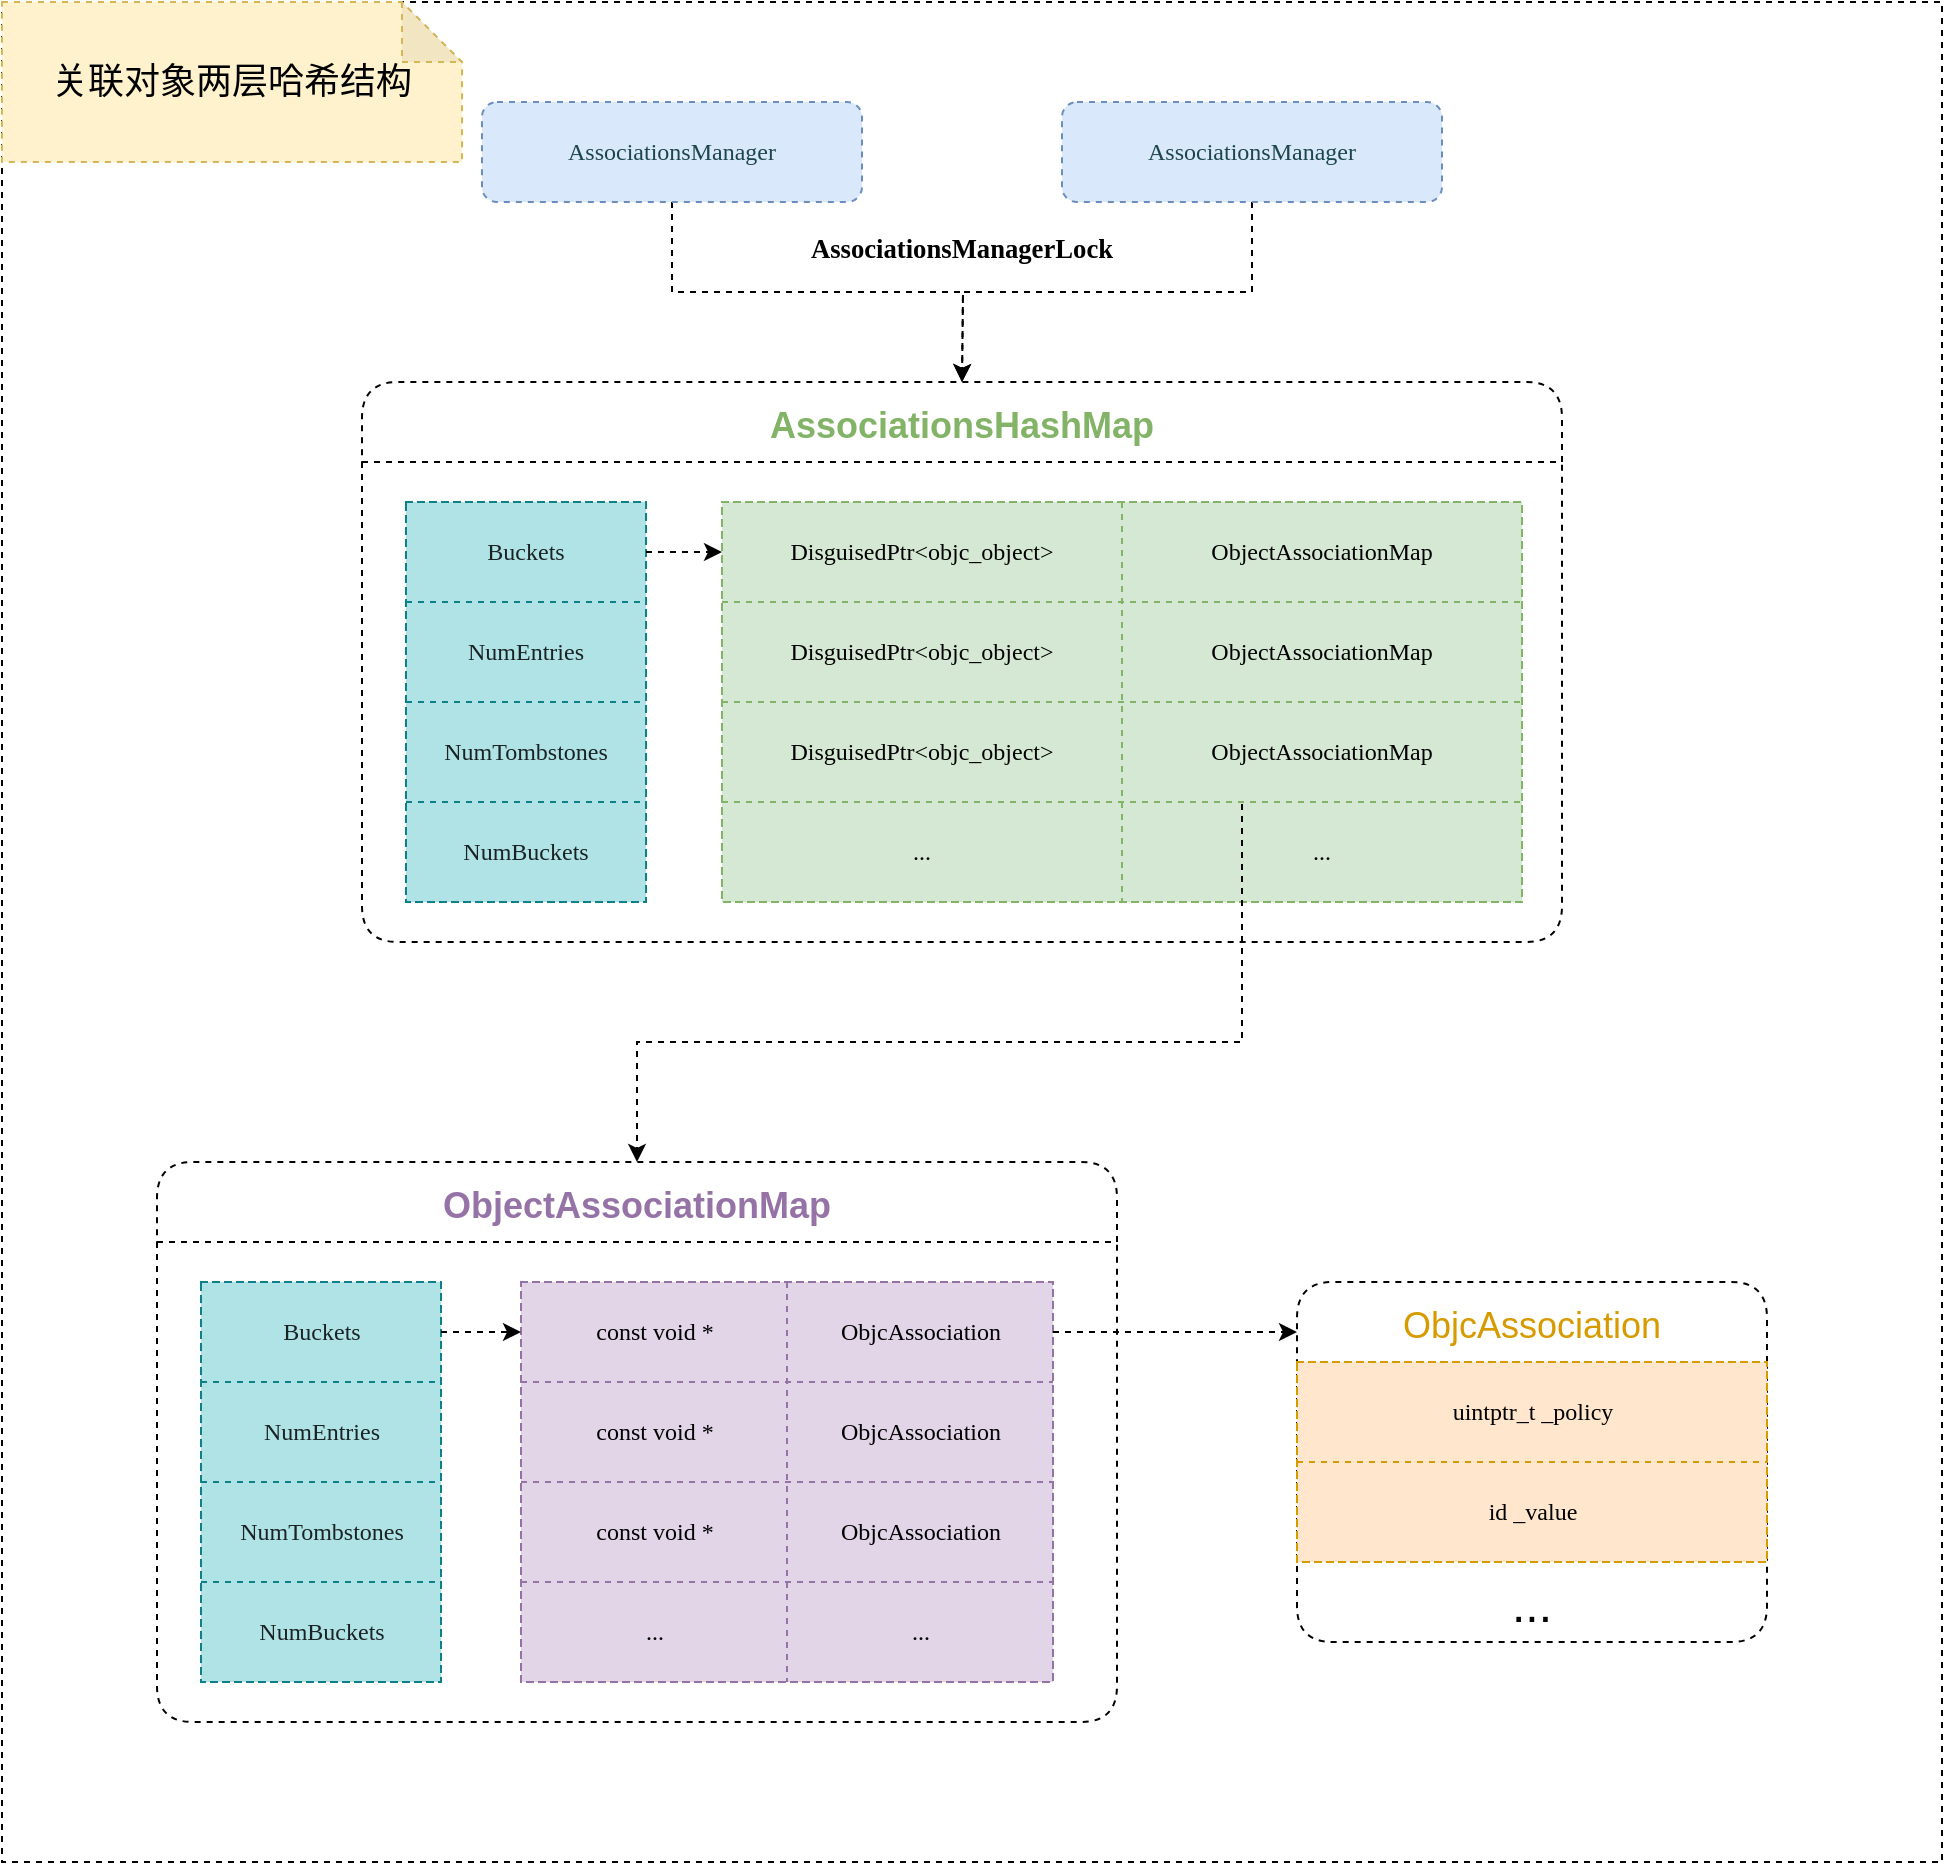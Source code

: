 <mxfile version="14.9.6" type="github">
  <diagram id="UmS1fxDkUaZMECidT8qE" name="Page-1">
    <mxGraphModel dx="1801" dy="894" grid="1" gridSize="10" guides="1" tooltips="1" connect="1" arrows="1" fold="1" page="1" pageScale="1" pageWidth="827" pageHeight="1169" math="0" shadow="0">
      <root>
        <mxCell id="0" />
        <mxCell id="1" parent="0" />
        <mxCell id="EnVg_M272rw2ftaHwwLu-437" value="" style="rounded=0;whiteSpace=wrap;html=1;shadow=0;sketch=0;fontSize=18;fontColor=#82B366;strokeColor=#000000;strokeWidth=1;fillColor=#ffffff;gradientColor=none;align=center;verticalAlign=middle;dashed=1;" parent="1" vertex="1">
          <mxGeometry x="-160" y="60" width="970" height="930" as="geometry" />
        </mxCell>
        <mxCell id="EnVg_M272rw2ftaHwwLu-316" style="edgeStyle=orthogonalEdgeStyle;rounded=0;orthogonalLoop=1;jettySize=auto;html=1;exitX=0.5;exitY=1;exitDx=0;exitDy=0;entryX=0.5;entryY=0;entryDx=0;entryDy=0;fontSize=24;fontColor=#000000;dashed=1;" parent="1" source="rByH--7hAePUcwmiLQku-1" edge="1">
          <mxGeometry relative="1" as="geometry">
            <mxPoint x="320" y="250" as="targetPoint" />
          </mxGeometry>
        </mxCell>
        <mxCell id="rByH--7hAePUcwmiLQku-1" value="&lt;p style=&quot;margin: 0px; font-stretch: normal; line-height: normal; font-family: menlo; color: rgb(28, 70, 74);&quot;&gt;AssociationsManager&lt;/p&gt;" style="whiteSpace=wrap;html=1;fillColor=#dae8fc;strokeColor=#6c8ebf;rounded=1;dashed=1;" parent="1" vertex="1">
          <mxGeometry x="80" y="110" width="190" height="50" as="geometry" />
        </mxCell>
        <mxCell id="EnVg_M272rw2ftaHwwLu-317" style="edgeStyle=orthogonalEdgeStyle;rounded=0;orthogonalLoop=1;jettySize=auto;html=1;exitX=0.5;exitY=1;exitDx=0;exitDy=0;fontSize=24;fontColor=#000000;dashed=1;" parent="1" source="rByH--7hAePUcwmiLQku-2" edge="1">
          <mxGeometry relative="1" as="geometry">
            <mxPoint x="320" y="250" as="targetPoint" />
          </mxGeometry>
        </mxCell>
        <mxCell id="rByH--7hAePUcwmiLQku-2" value="&lt;p style=&quot;margin: 0px; font-stretch: normal; line-height: normal; font-family: menlo; color: rgb(28, 70, 74);&quot;&gt;AssociationsManager&lt;/p&gt;" style="whiteSpace=wrap;html=1;fillColor=#dae8fc;strokeColor=#6c8ebf;rounded=1;dashed=1;" parent="1" vertex="1">
          <mxGeometry x="370" y="110" width="190" height="50" as="geometry" />
        </mxCell>
        <mxCell id="EnVg_M272rw2ftaHwwLu-318" value="&lt;div class=&quot;page&quot; title=&quot;Page 11&quot; style=&quot;&quot;&gt;&lt;div class=&quot;section&quot; style=&quot;&quot;&gt;&lt;div class=&quot;layoutArea&quot;&gt;&lt;div class=&quot;column&quot;&gt;&lt;pre&gt;&lt;span style=&quot;font-size: 10pt; font-family: menlo; font-weight: 700;&quot;&gt;AssociationsManagerLock&lt;br&gt;&lt;/span&gt;&lt;/pre&gt;&lt;/div&gt;&lt;/div&gt;&lt;/div&gt;&lt;/div&gt;" style="text;html=1;strokeColor=none;fillColor=none;align=center;verticalAlign=middle;whiteSpace=wrap;rounded=0;shadow=0;sketch=0;fontSize=24;dashed=1;" parent="1" vertex="1">
          <mxGeometry x="222" y="170" width="196" height="20" as="geometry" />
        </mxCell>
        <mxCell id="EnVg_M272rw2ftaHwwLu-344" value="ObjcAssociation" style="swimlane;fontStyle=0;childLayout=stackLayout;horizontal=1;startSize=40;horizontalStack=0;resizeParent=1;resizeParentMax=0;resizeLast=0;collapsible=1;marginBottom=0;rounded=1;fontSize=18;strokeColor=#000000;align=center;verticalAlign=middle;flipH=0;flipV=0;swimlaneFillColor=none;fillColor=none;swimlaneLine=0;dashed=1;fontColor=#D79B00;" parent="1" vertex="1">
          <mxGeometry x="487.5" y="700" width="235" height="180" as="geometry">
            <mxRectangle x="160" y="190" width="180" height="26" as="alternateBounds" />
          </mxGeometry>
        </mxCell>
        <mxCell id="EnVg_M272rw2ftaHwwLu-345" value="" style="shape=table;startSize=0;container=1;collapsible=0;childLayout=tableLayout;fillColor=#ffe6cc;strokeColor=#d79b00;dashed=1;" parent="EnVg_M272rw2ftaHwwLu-344" vertex="1">
          <mxGeometry y="40" width="235" height="100" as="geometry" />
        </mxCell>
        <mxCell id="EnVg_M272rw2ftaHwwLu-346" value="" style="shape=partialRectangle;collapsible=0;dropTarget=0;pointerEvents=0;fillColor=none;top=0;left=0;bottom=0;right=0;points=[[0,0.5],[1,0.5]];portConstraint=eastwest;dashed=1;" parent="EnVg_M272rw2ftaHwwLu-345" vertex="1">
          <mxGeometry width="235" height="50" as="geometry" />
        </mxCell>
        <mxCell id="EnVg_M272rw2ftaHwwLu-347" value="&lt;p style=&quot;margin: 0px; font-stretch: normal; line-height: normal; font-family: menlo;&quot;&gt;uintptr_t _policy&lt;/p&gt;" style="shape=partialRectangle;html=1;whiteSpace=wrap;connectable=0;overflow=hidden;fillColor=none;top=0;left=0;bottom=0;right=0;pointerEvents=1;dashed=1;" parent="EnVg_M272rw2ftaHwwLu-346" vertex="1">
          <mxGeometry width="235" height="50" as="geometry" />
        </mxCell>
        <mxCell id="EnVg_M272rw2ftaHwwLu-349" value="" style="shape=partialRectangle;collapsible=0;dropTarget=0;pointerEvents=0;fillColor=none;top=0;left=0;bottom=0;right=0;points=[[0,0.5],[1,0.5]];portConstraint=eastwest;dashed=1;" parent="EnVg_M272rw2ftaHwwLu-345" vertex="1">
          <mxGeometry y="50" width="235" height="50" as="geometry" />
        </mxCell>
        <mxCell id="EnVg_M272rw2ftaHwwLu-350" value="&lt;p style=&quot;margin: 0px; font-stretch: normal; line-height: normal; font-family: menlo;&quot;&gt;id _value&lt;/p&gt;" style="shape=partialRectangle;html=1;whiteSpace=wrap;connectable=0;overflow=hidden;top=0;left=0;bottom=0;right=0;pointerEvents=1;strokeColor=#36393d;fillColor=none;dashed=1;" parent="EnVg_M272rw2ftaHwwLu-349" vertex="1">
          <mxGeometry width="235" height="50" as="geometry" />
        </mxCell>
        <mxCell id="EnVg_M272rw2ftaHwwLu-355" value="..." style="text;strokeColor=none;fillColor=none;align=center;verticalAlign=top;spacingLeft=4;spacingRight=4;overflow=hidden;rotatable=0;points=[[0,0.5],[1,0.5]];portConstraint=eastwest;fontSize=24;horizontal=1;dashed=1;" parent="EnVg_M272rw2ftaHwwLu-344" vertex="1">
          <mxGeometry y="140" width="235" height="40" as="geometry" />
        </mxCell>
        <mxCell id="EnVg_M272rw2ftaHwwLu-379" value="ObjectAssociationMap" style="swimlane;rounded=1;shadow=0;sketch=0;fontSize=18;strokeWidth=1;gradientColor=none;align=center;verticalAlign=middle;html=0;startSize=40;fillColor=none;fontColor=#9673A6;dashed=1;" parent="1" vertex="1">
          <mxGeometry x="-82.5" y="640" width="480" height="280" as="geometry" />
        </mxCell>
        <mxCell id="EnVg_M272rw2ftaHwwLu-369" value="" style="shape=table;startSize=0;container=1;collapsible=0;childLayout=tableLayout;fillColor=#e1d5e7;strokeColor=#9673a6;dashed=1;" parent="EnVg_M272rw2ftaHwwLu-379" vertex="1">
          <mxGeometry x="182" y="60" width="266" height="200" as="geometry" />
        </mxCell>
        <mxCell id="EnVg_M272rw2ftaHwwLu-370" value="" style="shape=partialRectangle;collapsible=0;dropTarget=0;pointerEvents=0;fillColor=none;top=0;left=0;bottom=0;right=0;points=[[0,0.5],[1,0.5]];portConstraint=eastwest;dashed=1;" parent="EnVg_M272rw2ftaHwwLu-369" vertex="1">
          <mxGeometry width="266" height="50" as="geometry" />
        </mxCell>
        <mxCell id="EnVg_M272rw2ftaHwwLu-371" value="&lt;p style=&quot;margin: 0px ; font-stretch: normal ; line-height: normal ; font-family: &amp;#34;menlo&amp;#34;&quot;&gt;const void *&lt;/p&gt;" style="shape=partialRectangle;html=1;whiteSpace=wrap;connectable=0;overflow=hidden;fillColor=none;top=0;left=0;bottom=0;right=0;pointerEvents=1;dashed=1;" parent="EnVg_M272rw2ftaHwwLu-370" vertex="1">
          <mxGeometry width="133" height="50" as="geometry" />
        </mxCell>
        <mxCell id="EnVg_M272rw2ftaHwwLu-372" value="&lt;p style=&quot;margin: 0px ; font-stretch: normal ; line-height: normal ; font-family: &amp;#34;menlo&amp;#34;&quot;&gt;ObjcAssociation&lt;/p&gt;" style="shape=partialRectangle;html=1;whiteSpace=wrap;connectable=0;overflow=hidden;fillColor=none;top=0;left=0;bottom=0;right=0;pointerEvents=1;dashed=1;" parent="EnVg_M272rw2ftaHwwLu-370" vertex="1">
          <mxGeometry x="133" width="133" height="50" as="geometry" />
        </mxCell>
        <mxCell id="EnVg_M272rw2ftaHwwLu-373" value="" style="shape=partialRectangle;collapsible=0;dropTarget=0;pointerEvents=0;fillColor=none;top=0;left=0;bottom=0;right=0;points=[[0,0.5],[1,0.5]];portConstraint=eastwest;dashed=1;" parent="EnVg_M272rw2ftaHwwLu-369" vertex="1">
          <mxGeometry y="50" width="266" height="50" as="geometry" />
        </mxCell>
        <mxCell id="EnVg_M272rw2ftaHwwLu-374" value="&lt;span style=&quot;font-family: &amp;#34;menlo&amp;#34;&quot;&gt;const&lt;/span&gt;&lt;span style=&quot;font-family: &amp;#34;menlo&amp;#34;&quot;&gt;&amp;nbsp;&lt;/span&gt;&lt;span style=&quot;font-family: &amp;#34;menlo&amp;#34;&quot;&gt;void&lt;/span&gt;&lt;span style=&quot;font-family: &amp;#34;menlo&amp;#34;&quot;&gt;&amp;nbsp;*&lt;/span&gt;" style="shape=partialRectangle;html=1;whiteSpace=wrap;connectable=0;overflow=hidden;top=0;left=0;bottom=0;right=0;pointerEvents=1;strokeColor=#36393d;fillColor=none;dashed=1;" parent="EnVg_M272rw2ftaHwwLu-373" vertex="1">
          <mxGeometry width="133" height="50" as="geometry" />
        </mxCell>
        <mxCell id="EnVg_M272rw2ftaHwwLu-375" value="&lt;p style=&quot;margin: 0px ; font-stretch: normal ; line-height: normal ; font-family: &amp;#34;menlo&amp;#34; ; color: rgb(28 , 70 , 74)&quot;&gt;&lt;span style=&quot;color: rgb(0 , 0 , 0)&quot;&gt;ObjcAssociation&lt;/span&gt;&lt;br&gt;&lt;/p&gt;" style="shape=partialRectangle;html=1;whiteSpace=wrap;connectable=0;overflow=hidden;top=0;left=0;bottom=0;right=0;pointerEvents=1;strokeColor=#36393d;labelBorderColor=none;fillColor=none;dashed=1;" parent="EnVg_M272rw2ftaHwwLu-373" vertex="1">
          <mxGeometry x="133" width="133" height="50" as="geometry" />
        </mxCell>
        <mxCell id="EnVg_M272rw2ftaHwwLu-376" value="" style="shape=partialRectangle;collapsible=0;dropTarget=0;pointerEvents=0;fillColor=none;top=0;left=0;bottom=0;right=0;points=[[0,0.5],[1,0.5]];portConstraint=eastwest;dashed=1;" parent="EnVg_M272rw2ftaHwwLu-369" vertex="1">
          <mxGeometry y="100" width="266" height="50" as="geometry" />
        </mxCell>
        <mxCell id="EnVg_M272rw2ftaHwwLu-377" value="&lt;span style=&quot;font-family: &amp;#34;menlo&amp;#34;&quot;&gt;const&lt;/span&gt;&lt;span style=&quot;font-family: &amp;#34;menlo&amp;#34;&quot;&gt;&amp;nbsp;&lt;/span&gt;&lt;span style=&quot;font-family: &amp;#34;menlo&amp;#34;&quot;&gt;void&lt;/span&gt;&lt;span style=&quot;font-family: &amp;#34;menlo&amp;#34;&quot;&gt;&amp;nbsp;*&lt;/span&gt;" style="shape=partialRectangle;html=1;whiteSpace=wrap;connectable=0;overflow=hidden;fillColor=none;top=0;left=0;bottom=0;right=0;pointerEvents=1;dashed=1;" parent="EnVg_M272rw2ftaHwwLu-376" vertex="1">
          <mxGeometry width="133" height="50" as="geometry" />
        </mxCell>
        <mxCell id="EnVg_M272rw2ftaHwwLu-378" value="&lt;p style=&quot;margin: 0px ; font-stretch: normal ; line-height: normal ; font-family: &amp;#34;menlo&amp;#34; ; color: rgb(28 , 70 , 74)&quot;&gt;&lt;span style=&quot;color: rgb(0 , 0 , 0)&quot;&gt;ObjcAssociation&lt;/span&gt;&lt;br&gt;&lt;/p&gt;" style="shape=partialRectangle;html=1;whiteSpace=wrap;connectable=0;overflow=hidden;fillColor=none;top=0;left=0;bottom=0;right=0;pointerEvents=1;flipH=1;flipV=1;dashed=1;" parent="EnVg_M272rw2ftaHwwLu-376" vertex="1">
          <mxGeometry x="133" width="133" height="50" as="geometry" />
        </mxCell>
        <mxCell id="EnVg_M272rw2ftaHwwLu-402" style="shape=partialRectangle;collapsible=0;dropTarget=0;pointerEvents=0;fillColor=none;top=0;left=0;bottom=0;right=0;points=[[0,0.5],[1,0.5]];portConstraint=eastwest;dashed=1;flipH=0;flipV=0;" parent="EnVg_M272rw2ftaHwwLu-369" vertex="1">
          <mxGeometry y="150" width="266" height="50" as="geometry" />
        </mxCell>
        <mxCell id="EnVg_M272rw2ftaHwwLu-403" value="&lt;font face=&quot;menlo&quot;&gt;...&lt;/font&gt;" style="shape=partialRectangle;html=1;whiteSpace=wrap;connectable=0;overflow=hidden;fillColor=none;top=0;left=0;bottom=0;right=0;pointerEvents=1;dashed=1;" parent="EnVg_M272rw2ftaHwwLu-402" vertex="1">
          <mxGeometry width="133" height="50" as="geometry" />
        </mxCell>
        <mxCell id="EnVg_M272rw2ftaHwwLu-404" value="&lt;span style=&quot;font-family: &amp;#34;menlo&amp;#34;&quot;&gt;...&lt;/span&gt;" style="shape=partialRectangle;html=1;whiteSpace=wrap;connectable=0;overflow=hidden;fillColor=none;top=0;left=0;bottom=0;right=0;pointerEvents=1;flipH=1;flipV=1;dashed=1;" parent="EnVg_M272rw2ftaHwwLu-402" vertex="1">
          <mxGeometry x="133" width="133" height="50" as="geometry" />
        </mxCell>
        <mxCell id="EnVg_M272rw2ftaHwwLu-357" value="" style="shape=table;startSize=0;container=1;collapsible=0;childLayout=tableLayout;fillColor=#b0e3e6;strokeColor=#0e8088;dashed=1;" parent="1" vertex="1">
          <mxGeometry x="-60.5" y="700" width="120" height="200" as="geometry" />
        </mxCell>
        <mxCell id="EnVg_M272rw2ftaHwwLu-358" value="" style="shape=partialRectangle;collapsible=0;dropTarget=0;pointerEvents=0;fillColor=none;top=0;left=0;bottom=0;right=0;points=[[0,0.5],[1,0.5]];portConstraint=eastwest;dashed=1;" parent="EnVg_M272rw2ftaHwwLu-357" vertex="1">
          <mxGeometry width="120" height="50" as="geometry" />
        </mxCell>
        <mxCell id="EnVg_M272rw2ftaHwwLu-359" value="&lt;p style=&quot;margin: 0px; font-stretch: normal; line-height: normal; font-family: menlo; color: rgba(0, 0, 0, 0.85);&quot;&gt;Buckets&lt;/p&gt;" style="shape=partialRectangle;html=1;whiteSpace=wrap;connectable=0;overflow=hidden;fillColor=none;top=0;left=0;bottom=0;right=0;pointerEvents=1;dashed=1;" parent="EnVg_M272rw2ftaHwwLu-358" vertex="1">
          <mxGeometry width="120" height="50" as="geometry" />
        </mxCell>
        <mxCell id="EnVg_M272rw2ftaHwwLu-361" value="" style="shape=partialRectangle;collapsible=0;dropTarget=0;pointerEvents=0;fillColor=none;top=0;left=0;bottom=0;right=0;points=[[0,0.5],[1,0.5]];portConstraint=eastwest;dashed=1;" parent="EnVg_M272rw2ftaHwwLu-357" vertex="1">
          <mxGeometry y="50" width="120" height="50" as="geometry" />
        </mxCell>
        <mxCell id="EnVg_M272rw2ftaHwwLu-362" value="&lt;p style=&quot;margin: 0px; font-stretch: normal; line-height: normal; font-family: menlo; color: rgba(0, 0, 0, 0.85);&quot;&gt;NumEntries&lt;/p&gt;" style="shape=partialRectangle;html=1;whiteSpace=wrap;connectable=0;overflow=hidden;top=0;left=0;bottom=0;right=0;pointerEvents=1;strokeColor=#36393d;fillColor=none;dashed=1;" parent="EnVg_M272rw2ftaHwwLu-361" vertex="1">
          <mxGeometry width="120" height="50" as="geometry" />
        </mxCell>
        <mxCell id="EnVg_M272rw2ftaHwwLu-364" value="" style="shape=partialRectangle;collapsible=0;dropTarget=0;pointerEvents=0;fillColor=none;top=0;left=0;bottom=0;right=0;points=[[0,0.5],[1,0.5]];portConstraint=eastwest;dashed=1;" parent="EnVg_M272rw2ftaHwwLu-357" vertex="1">
          <mxGeometry y="100" width="120" height="50" as="geometry" />
        </mxCell>
        <mxCell id="EnVg_M272rw2ftaHwwLu-365" value="&lt;p style=&quot;margin: 0px; font-stretch: normal; line-height: normal; font-family: menlo; color: rgba(0, 0, 0, 0.85);&quot;&gt;NumTombstones&lt;/p&gt;" style="shape=partialRectangle;html=1;whiteSpace=wrap;connectable=0;overflow=hidden;fillColor=none;top=0;left=0;bottom=0;right=0;pointerEvents=1;dashed=1;" parent="EnVg_M272rw2ftaHwwLu-364" vertex="1">
          <mxGeometry width="120" height="50" as="geometry" />
        </mxCell>
        <mxCell id="EnVg_M272rw2ftaHwwLu-367" style="shape=partialRectangle;collapsible=0;dropTarget=0;pointerEvents=0;fillColor=none;top=0;left=0;bottom=0;right=0;points=[[0,0.5],[1,0.5]];portConstraint=eastwest;dashed=1;" parent="EnVg_M272rw2ftaHwwLu-357" vertex="1">
          <mxGeometry y="150" width="120" height="50" as="geometry" />
        </mxCell>
        <mxCell id="EnVg_M272rw2ftaHwwLu-368" value="&lt;p style=&quot;margin: 0px; font-stretch: normal; line-height: normal; font-family: menlo; color: rgba(0, 0, 0, 0.85);&quot;&gt;NumBuckets&lt;/p&gt;" style="shape=partialRectangle;html=1;whiteSpace=wrap;connectable=0;overflow=hidden;fillColor=none;top=0;left=0;bottom=0;right=0;pointerEvents=1;dashed=1;" parent="EnVg_M272rw2ftaHwwLu-367" vertex="1">
          <mxGeometry width="120" height="50" as="geometry" />
        </mxCell>
        <mxCell id="EnVg_M272rw2ftaHwwLu-405" style="edgeStyle=orthogonalEdgeStyle;rounded=0;orthogonalLoop=1;jettySize=auto;html=1;exitX=1;exitY=0.5;exitDx=0;exitDy=0;entryX=0;entryY=0.5;entryDx=0;entryDy=0;dashed=1;fontSize=18;fontColor=#9673A6;" parent="1" source="EnVg_M272rw2ftaHwwLu-358" target="EnVg_M272rw2ftaHwwLu-370" edge="1">
          <mxGeometry relative="1" as="geometry" />
        </mxCell>
        <mxCell id="EnVg_M272rw2ftaHwwLu-406" value="AssociationsHashMap" style="swimlane;rounded=1;shadow=0;sketch=0;fontSize=18;strokeWidth=1;gradientColor=none;align=center;verticalAlign=middle;html=0;startSize=40;fillColor=none;fontColor=#82B366;dashed=1;" parent="1" vertex="1">
          <mxGeometry x="20" y="250" width="600" height="280" as="geometry" />
        </mxCell>
        <mxCell id="rByH--7hAePUcwmiLQku-95" value="" style="shape=table;startSize=0;container=1;collapsible=0;childLayout=tableLayout;fillColor=#d5e8d4;strokeColor=#82b366;dashed=1;" parent="EnVg_M272rw2ftaHwwLu-406" vertex="1">
          <mxGeometry x="180" y="60" width="400" height="200" as="geometry" />
        </mxCell>
        <mxCell id="rByH--7hAePUcwmiLQku-96" value="" style="shape=partialRectangle;collapsible=0;dropTarget=0;pointerEvents=0;fillColor=none;top=0;left=0;bottom=0;right=0;points=[[0,0.5],[1,0.5]];portConstraint=eastwest;dashed=1;" parent="rByH--7hAePUcwmiLQku-95" vertex="1">
          <mxGeometry width="400" height="50" as="geometry" />
        </mxCell>
        <mxCell id="rByH--7hAePUcwmiLQku-97" value="&lt;p style=&quot;margin: 0px; font-stretch: normal; line-height: normal; font-family: menlo;&quot;&gt;DisguisedPtr&lt;span style=&quot;&quot;&gt;&amp;lt;&lt;/span&gt;objc_object&lt;span style=&quot;&quot;&gt;&amp;gt;&lt;/span&gt;&lt;/p&gt;" style="shape=partialRectangle;html=1;whiteSpace=wrap;connectable=0;overflow=hidden;fillColor=none;top=0;left=0;bottom=0;right=0;pointerEvents=1;dashed=1;" parent="rByH--7hAePUcwmiLQku-96" vertex="1">
          <mxGeometry width="200" height="50" as="geometry" />
        </mxCell>
        <mxCell id="rByH--7hAePUcwmiLQku-98" value="&lt;p style=&quot;margin: 0px; font-stretch: normal; line-height: normal; font-family: menlo;&quot;&gt;ObjectAssociationMap&lt;/p&gt;" style="shape=partialRectangle;html=1;whiteSpace=wrap;connectable=0;overflow=hidden;fillColor=none;top=0;left=0;bottom=0;right=0;pointerEvents=1;dashed=1;" parent="rByH--7hAePUcwmiLQku-96" vertex="1">
          <mxGeometry x="200" width="200" height="50" as="geometry" />
        </mxCell>
        <mxCell id="rByH--7hAePUcwmiLQku-99" value="" style="shape=partialRectangle;collapsible=0;dropTarget=0;pointerEvents=0;fillColor=none;top=0;left=0;bottom=0;right=0;points=[[0,0.5],[1,0.5]];portConstraint=eastwest;dashed=1;" parent="rByH--7hAePUcwmiLQku-95" vertex="1">
          <mxGeometry y="50" width="400" height="50" as="geometry" />
        </mxCell>
        <mxCell id="rByH--7hAePUcwmiLQku-100" value="&lt;span style=&quot;font-family: &amp;#34;menlo&amp;#34;&quot;&gt;DisguisedPtr&lt;/span&gt;&lt;span style=&quot;font-family: &amp;#34;menlo&amp;#34;&quot;&gt;&amp;lt;&lt;/span&gt;&lt;span style=&quot;font-family: &amp;#34;menlo&amp;#34;&quot;&gt;objc_object&lt;/span&gt;&lt;span style=&quot;font-family: &amp;#34;menlo&amp;#34;&quot;&gt;&amp;gt;&lt;/span&gt;" style="shape=partialRectangle;html=1;whiteSpace=wrap;connectable=0;overflow=hidden;top=0;left=0;bottom=0;right=0;pointerEvents=1;strokeColor=#36393d;fillColor=none;dashed=1;" parent="rByH--7hAePUcwmiLQku-99" vertex="1">
          <mxGeometry width="200" height="50" as="geometry" />
        </mxCell>
        <mxCell id="rByH--7hAePUcwmiLQku-101" value="&lt;span style=&quot;font-family: &amp;#34;menlo&amp;#34;&quot;&gt;ObjectAssociationMap&lt;/span&gt;" style="shape=partialRectangle;html=1;whiteSpace=wrap;connectable=0;overflow=hidden;top=0;left=0;bottom=0;right=0;pointerEvents=1;strokeColor=#36393d;labelBorderColor=none;fillColor=none;dashed=1;" parent="rByH--7hAePUcwmiLQku-99" vertex="1">
          <mxGeometry x="200" width="200" height="50" as="geometry" />
        </mxCell>
        <mxCell id="rByH--7hAePUcwmiLQku-102" value="" style="shape=partialRectangle;collapsible=0;dropTarget=0;pointerEvents=0;fillColor=none;top=0;left=0;bottom=0;right=0;points=[[0,0.5],[1,0.5]];portConstraint=eastwest;dashed=1;" parent="rByH--7hAePUcwmiLQku-95" vertex="1">
          <mxGeometry y="100" width="400" height="50" as="geometry" />
        </mxCell>
        <mxCell id="rByH--7hAePUcwmiLQku-103" value="&lt;span style=&quot;font-family: &amp;#34;menlo&amp;#34;&quot;&gt;DisguisedPtr&lt;/span&gt;&lt;span style=&quot;font-family: &amp;#34;menlo&amp;#34;&quot;&gt;&amp;lt;&lt;/span&gt;&lt;span style=&quot;font-family: &amp;#34;menlo&amp;#34;&quot;&gt;objc_object&lt;/span&gt;&lt;span style=&quot;font-family: &amp;#34;menlo&amp;#34;&quot;&gt;&amp;gt;&lt;/span&gt;" style="shape=partialRectangle;html=1;whiteSpace=wrap;connectable=0;overflow=hidden;fillColor=none;top=0;left=0;bottom=0;right=0;pointerEvents=1;dashed=1;" parent="rByH--7hAePUcwmiLQku-102" vertex="1">
          <mxGeometry width="200" height="50" as="geometry" />
        </mxCell>
        <mxCell id="rByH--7hAePUcwmiLQku-104" value="&lt;span style=&quot;font-family: &amp;#34;menlo&amp;#34;&quot;&gt;ObjectAssociationMap&lt;/span&gt;" style="shape=partialRectangle;html=1;whiteSpace=wrap;connectable=0;overflow=hidden;fillColor=none;top=0;left=0;bottom=0;right=0;pointerEvents=1;flipH=1;flipV=1;dashed=1;" parent="rByH--7hAePUcwmiLQku-102" vertex="1">
          <mxGeometry x="200" width="200" height="50" as="geometry" />
        </mxCell>
        <mxCell id="EnVg_M272rw2ftaHwwLu-430" style="shape=partialRectangle;collapsible=0;dropTarget=0;pointerEvents=0;fillColor=none;top=0;left=0;bottom=0;right=0;points=[[0,0.5],[1,0.5]];portConstraint=eastwest;dashed=1;" parent="rByH--7hAePUcwmiLQku-95" vertex="1">
          <mxGeometry y="150" width="400" height="50" as="geometry" />
        </mxCell>
        <mxCell id="EnVg_M272rw2ftaHwwLu-431" value="&lt;font face=&quot;menlo&quot;&gt;...&lt;/font&gt;" style="shape=partialRectangle;html=1;whiteSpace=wrap;connectable=0;overflow=hidden;fillColor=none;top=0;left=0;bottom=0;right=0;pointerEvents=1;dashed=1;" parent="EnVg_M272rw2ftaHwwLu-430" vertex="1">
          <mxGeometry width="200" height="50" as="geometry" />
        </mxCell>
        <mxCell id="EnVg_M272rw2ftaHwwLu-432" value="&lt;span style=&quot;font-family: &amp;#34;menlo&amp;#34;&quot;&gt;...&lt;/span&gt;" style="shape=partialRectangle;html=1;whiteSpace=wrap;connectable=0;overflow=hidden;fillColor=none;top=0;left=0;bottom=0;right=0;pointerEvents=1;flipH=1;flipV=1;dashed=1;" parent="EnVg_M272rw2ftaHwwLu-430" vertex="1">
          <mxGeometry x="200" width="200" height="50" as="geometry" />
        </mxCell>
        <mxCell id="EnVg_M272rw2ftaHwwLu-420" value="" style="shape=table;startSize=0;container=1;collapsible=0;childLayout=tableLayout;fillColor=#b0e3e6;strokeColor=#0e8088;dashed=1;" parent="1" vertex="1">
          <mxGeometry x="42" y="310" width="120" height="200" as="geometry" />
        </mxCell>
        <mxCell id="EnVg_M272rw2ftaHwwLu-421" value="" style="shape=partialRectangle;collapsible=0;dropTarget=0;pointerEvents=0;fillColor=none;top=0;left=0;bottom=0;right=0;points=[[0,0.5],[1,0.5]];portConstraint=eastwest;dashed=1;" parent="EnVg_M272rw2ftaHwwLu-420" vertex="1">
          <mxGeometry width="120" height="50" as="geometry" />
        </mxCell>
        <mxCell id="EnVg_M272rw2ftaHwwLu-422" value="&lt;p style=&quot;margin: 0px; font-stretch: normal; line-height: normal; font-family: menlo; color: rgba(0, 0, 0, 0.85);&quot;&gt;Buckets&lt;/p&gt;" style="shape=partialRectangle;html=1;whiteSpace=wrap;connectable=0;overflow=hidden;fillColor=none;top=0;left=0;bottom=0;right=0;pointerEvents=1;dashed=1;" parent="EnVg_M272rw2ftaHwwLu-421" vertex="1">
          <mxGeometry width="120" height="50" as="geometry" />
        </mxCell>
        <mxCell id="EnVg_M272rw2ftaHwwLu-423" value="" style="shape=partialRectangle;collapsible=0;dropTarget=0;pointerEvents=0;fillColor=none;top=0;left=0;bottom=0;right=0;points=[[0,0.5],[1,0.5]];portConstraint=eastwest;dashed=1;" parent="EnVg_M272rw2ftaHwwLu-420" vertex="1">
          <mxGeometry y="50" width="120" height="50" as="geometry" />
        </mxCell>
        <mxCell id="EnVg_M272rw2ftaHwwLu-424" value="&lt;p style=&quot;margin: 0px; font-stretch: normal; line-height: normal; font-family: menlo; color: rgba(0, 0, 0, 0.85);&quot;&gt;NumEntries&lt;/p&gt;" style="shape=partialRectangle;html=1;whiteSpace=wrap;connectable=0;overflow=hidden;top=0;left=0;bottom=0;right=0;pointerEvents=1;strokeColor=#36393d;fillColor=none;dashed=1;" parent="EnVg_M272rw2ftaHwwLu-423" vertex="1">
          <mxGeometry width="120" height="50" as="geometry" />
        </mxCell>
        <mxCell id="EnVg_M272rw2ftaHwwLu-425" value="" style="shape=partialRectangle;collapsible=0;dropTarget=0;pointerEvents=0;fillColor=none;top=0;left=0;bottom=0;right=0;points=[[0,0.5],[1,0.5]];portConstraint=eastwest;dashed=1;" parent="EnVg_M272rw2ftaHwwLu-420" vertex="1">
          <mxGeometry y="100" width="120" height="50" as="geometry" />
        </mxCell>
        <mxCell id="EnVg_M272rw2ftaHwwLu-426" value="&lt;p style=&quot;margin: 0px; font-stretch: normal; line-height: normal; font-family: menlo; color: rgba(0, 0, 0, 0.85);&quot;&gt;NumTombstones&lt;/p&gt;" style="shape=partialRectangle;html=1;whiteSpace=wrap;connectable=0;overflow=hidden;fillColor=none;top=0;left=0;bottom=0;right=0;pointerEvents=1;dashed=1;" parent="EnVg_M272rw2ftaHwwLu-425" vertex="1">
          <mxGeometry width="120" height="50" as="geometry" />
        </mxCell>
        <mxCell id="EnVg_M272rw2ftaHwwLu-427" style="shape=partialRectangle;collapsible=0;dropTarget=0;pointerEvents=0;fillColor=none;top=0;left=0;bottom=0;right=0;points=[[0,0.5],[1,0.5]];portConstraint=eastwest;dashed=1;" parent="EnVg_M272rw2ftaHwwLu-420" vertex="1">
          <mxGeometry y="150" width="120" height="50" as="geometry" />
        </mxCell>
        <mxCell id="EnVg_M272rw2ftaHwwLu-428" value="&lt;p style=&quot;margin: 0px; font-stretch: normal; line-height: normal; font-family: menlo; color: rgba(0, 0, 0, 0.85);&quot;&gt;NumBuckets&lt;/p&gt;" style="shape=partialRectangle;html=1;whiteSpace=wrap;connectable=0;overflow=hidden;fillColor=none;top=0;left=0;bottom=0;right=0;pointerEvents=1;dashed=1;" parent="EnVg_M272rw2ftaHwwLu-427" vertex="1">
          <mxGeometry width="120" height="50" as="geometry" />
        </mxCell>
        <mxCell id="EnVg_M272rw2ftaHwwLu-429" style="edgeStyle=orthogonalEdgeStyle;rounded=0;orthogonalLoop=1;jettySize=auto;html=1;exitX=1;exitY=0.5;exitDx=0;exitDy=0;dashed=1;fontSize=18;fontColor=#9673A6;entryX=0;entryY=0.5;entryDx=0;entryDy=0;" parent="1" source="EnVg_M272rw2ftaHwwLu-421" target="rByH--7hAePUcwmiLQku-96" edge="1">
          <mxGeometry relative="1" as="geometry">
            <mxPoint x="190" y="335" as="targetPoint" />
          </mxGeometry>
        </mxCell>
        <mxCell id="EnVg_M272rw2ftaHwwLu-435" style="edgeStyle=orthogonalEdgeStyle;rounded=0;orthogonalLoop=1;jettySize=auto;html=1;entryX=0.5;entryY=0;entryDx=0;entryDy=0;dashed=1;fontSize=18;fontColor=#82B366;" parent="1" target="EnVg_M272rw2ftaHwwLu-379" edge="1">
          <mxGeometry relative="1" as="geometry">
            <mxPoint x="460" y="461" as="sourcePoint" />
            <Array as="points">
              <mxPoint x="460" y="580" />
              <mxPoint x="158" y="580" />
            </Array>
          </mxGeometry>
        </mxCell>
        <mxCell id="EnVg_M272rw2ftaHwwLu-436" style="edgeStyle=orthogonalEdgeStyle;rounded=0;orthogonalLoop=1;jettySize=auto;html=1;exitX=1;exitY=0.5;exitDx=0;exitDy=0;dashed=1;fontSize=18;fontColor=#82B366;entryX=0;entryY=0.139;entryDx=0;entryDy=0;entryPerimeter=0;" parent="1" source="EnVg_M272rw2ftaHwwLu-370" target="EnVg_M272rw2ftaHwwLu-344" edge="1">
          <mxGeometry relative="1" as="geometry">
            <mxPoint x="427.5" y="725" as="targetPoint" />
          </mxGeometry>
        </mxCell>
        <mxCell id="EnVg_M272rw2ftaHwwLu-438" value="关联对象两层哈希结构" style="shape=note;whiteSpace=wrap;html=1;backgroundOutline=1;darkOpacity=0.05;rounded=1;shadow=0;sketch=0;fontSize=18;strokeColor=#d6b656;strokeWidth=1;fillColor=#fff2cc;align=center;verticalAlign=middle;dashed=1;" parent="1" vertex="1">
          <mxGeometry x="-160" y="60" width="230" height="80" as="geometry" />
        </mxCell>
      </root>
    </mxGraphModel>
  </diagram>
</mxfile>
